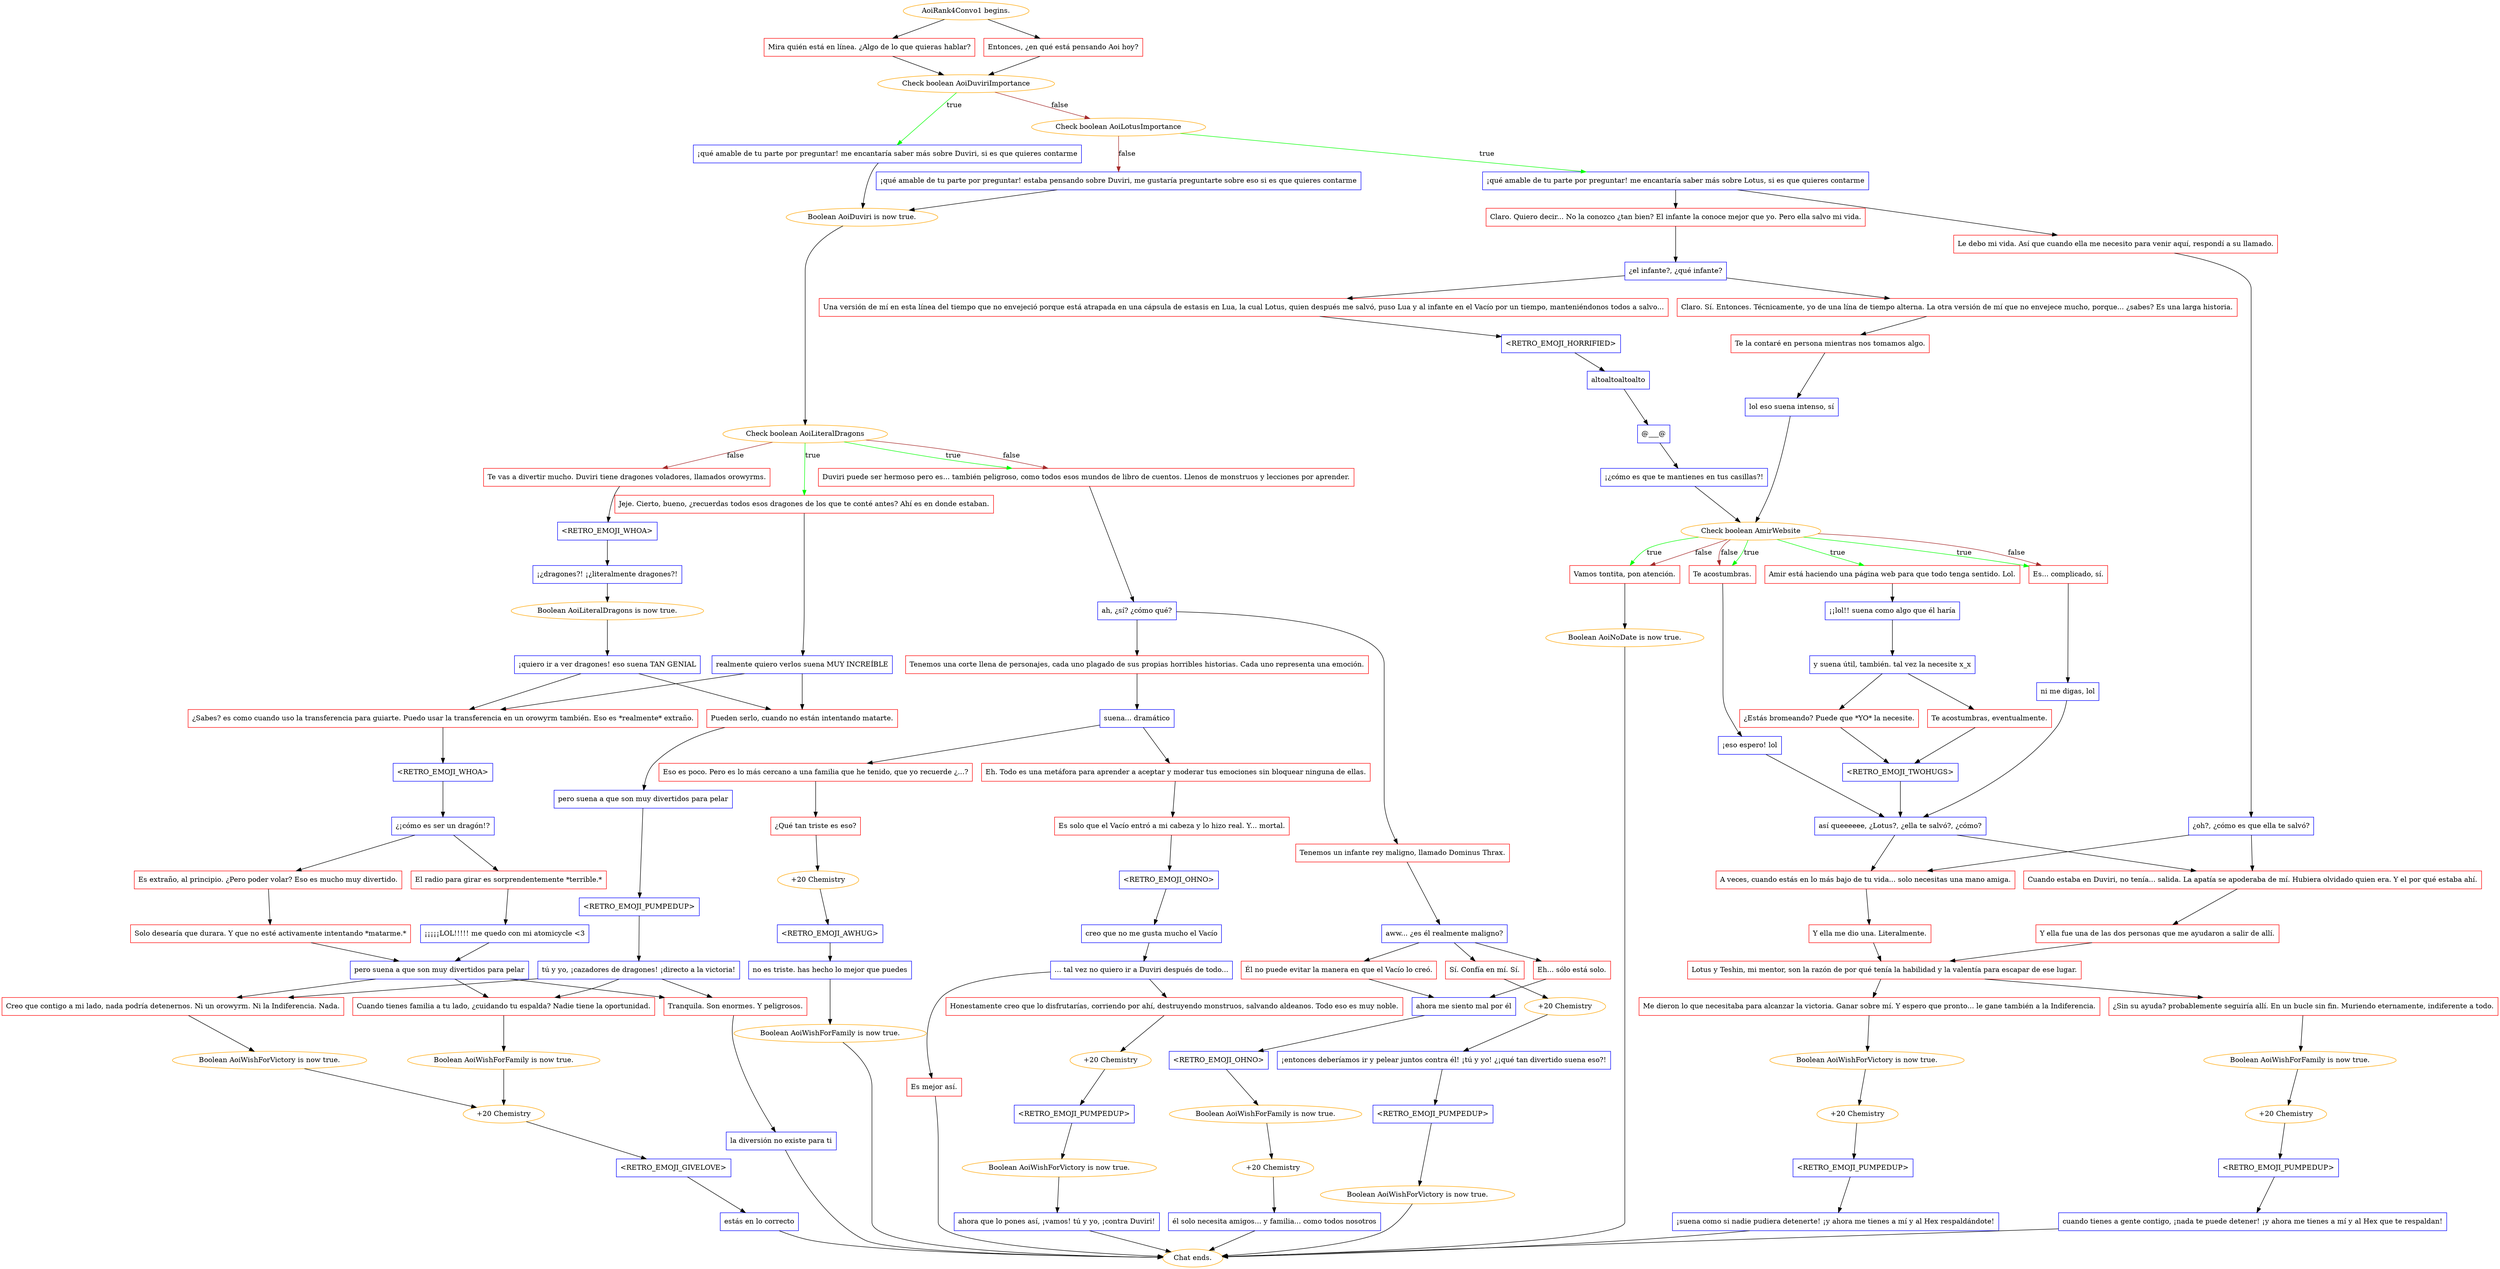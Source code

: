 digraph {
	"AoiRank4Convo1 begins." [color=orange];
		"AoiRank4Convo1 begins." -> j3707093370;
		"AoiRank4Convo1 begins." -> j1906802225;
	j3707093370 [label="Mira quién está en línea. ¿Algo de lo que quieras hablar?",shape=box,color=red];
		j3707093370 -> j1809401539;
	j1906802225 [label="Entonces, ¿en qué está pensando Aoi hoy?",shape=box,color=red];
		j1906802225 -> j1809401539;
	j1809401539 [label="Check boolean AoiDuviriImportance",color=orange];
		j1809401539 -> j2925277542 [label=true,color=green];
		j1809401539 -> j154481637 [label=false,color=brown];
	j2925277542 [label="¡qué amable de tu parte por preguntar! me encantaría saber más sobre Duviri, si es que quieres contarme",shape=box,color=blue];
		j2925277542 -> j2368671069;
	j154481637 [label="Check boolean AoiLotusImportance",color=orange];
		j154481637 -> j3840387800 [label=true,color=green];
		j154481637 -> j1939437258 [label=false,color=brown];
	j2368671069 [label="Boolean AoiDuviri is now true.",color=orange];
		j2368671069 -> j3275037065;
	j3840387800 [label="¡qué amable de tu parte por preguntar! me encantaría saber más sobre Lotus, si es que quieres contarme",shape=box,color=blue];
		j3840387800 -> j103907041;
		j3840387800 -> j1140579859;
	j1939437258 [label="¡qué amable de tu parte por preguntar! estaba pensando sobre Duviri, me gustaría preguntarte sobre eso si es que quieres contarme",shape=box,color=blue];
		j1939437258 -> j2368671069;
	j3275037065 [label="Check boolean AoiLiteralDragons",color=orange];
		j3275037065 -> j1532485164 [label=true,color=green];
		j3275037065 -> j850031799 [label=true,color=green];
		j3275037065 -> j492373299 [label=false,color=brown];
		j3275037065 -> j850031799 [label=false,color=brown];
	j103907041 [label="Claro. Quiero decir... No la conozco ¿tan bien? El infante la conoce mejor que yo. Pero ella salvo mi vida.",shape=box,color=red];
		j103907041 -> j3176234885;
	j1140579859 [label="Le debo mi vida. Así que cuando ella me necesito para venir aquí, respondí a su llamado.",shape=box,color=red];
		j1140579859 -> j3583388348;
	j1532485164 [label="Jeje. Cierto, bueno, ¿recuerdas todos esos dragones de los que te conté antes? Ahí es en donde estaban.",shape=box,color=red];
		j1532485164 -> j2917714414;
	j850031799 [label="Duviri puede ser hermoso pero es... también peligroso, como todos esos mundos de libro de cuentos. Llenos de monstruos y lecciones por aprender.",shape=box,color=red];
		j850031799 -> j748916231;
	j492373299 [label="Te vas a divertir mucho. Duviri tiene dragones voladores, llamados orowyrms.",shape=box,color=red];
		j492373299 -> j377479419;
	j3176234885 [label="¿el infante?, ¿qué infante?",shape=box,color=blue];
		j3176234885 -> j2394947917;
		j3176234885 -> j1346855435;
	j3583388348 [label="¿oh?, ¿cómo es que ella te salvó?",shape=box,color=blue];
		j3583388348 -> j209495850;
		j3583388348 -> j747550548;
	j2917714414 [label="realmente quiero verlos suena MUY INCREÍBLE",shape=box,color=blue];
		j2917714414 -> j2982183237;
		j2917714414 -> j256095671;
	j748916231 [label="ah, ¿sí? ¿cómo qué?",shape=box,color=blue];
		j748916231 -> j526585940;
		j748916231 -> j1694312901;
	j377479419 [label="<RETRO_EMOJI_WHOA>",shape=box,color=blue];
		j377479419 -> j446970554;
	j2394947917 [label="Una versión de mí en esta línea del tiempo que no envejeció porque está atrapada en una cápsula de estasis en Lua, la cual Lotus, quien después me salvó, puso Lua y al infante en el Vacío por un tiempo, manteniéndonos todos a salvo...",shape=box,color=red];
		j2394947917 -> j667201828;
	j1346855435 [label="Claro. Sí. Entonces. Técnicamente, yo de una lína de tiempo alterna. La otra versión de mí que no envejece mucho, porque... ¿sabes? Es una larga historia.",shape=box,color=red];
		j1346855435 -> j1870080867;
	j209495850 [label="Cuando estaba en Duviri, no tenía... salida. La apatía se apoderaba de mí. Hubiera olvidado quien era. Y el por qué estaba ahí.",shape=box,color=red];
		j209495850 -> j2747168449;
	j747550548 [label="A veces, cuando estás en lo más bajo de tu vida... solo necesitas una mano amiga.",shape=box,color=red];
		j747550548 -> j3217276366;
	j2982183237 [label="¿Sabes? es como cuando uso la transferencia para guiarte. Puedo usar la transferencia en un orowyrm también. Eso es *realmente* extraño.",shape=box,color=red];
		j2982183237 -> j3475685851;
	j256095671 [label="Pueden serlo, cuando no están intentando matarte.",shape=box,color=red];
		j256095671 -> j2536423982;
	j526585940 [label="Tenemos un infante rey maligno, llamado Dominus Thrax.",shape=box,color=red];
		j526585940 -> j2369813941;
	j1694312901 [label="Tenemos una corte llena de personajes, cada uno plagado de sus propias horribles historias. Cada uno representa una emoción.",shape=box,color=red];
		j1694312901 -> j749575855;
	j446970554 [label="¡¿dragones?! ¡¿literalmente dragones?!",shape=box,color=blue];
		j446970554 -> j2268578381;
	j667201828 [label="<RETRO_EMOJI_HORRIFIED>",shape=box,color=blue];
		j667201828 -> j2178763266;
	j1870080867 [label="Te la contaré en persona mientras nos tomamos algo.",shape=box,color=red];
		j1870080867 -> j1253859122;
	j2747168449 [label="Y ella fue una de las dos personas que me ayudaron a salir de allí.",shape=box,color=red];
		j2747168449 -> j2004815033;
	j3217276366 [label="Y ella me dio una. Literalmente.",shape=box,color=red];
		j3217276366 -> j2004815033;
	j3475685851 [label="<RETRO_EMOJI_WHOA>",shape=box,color=blue];
		j3475685851 -> j454270672;
	j2536423982 [label="pero suena a que son muy divertidos para pelar",shape=box,color=blue];
		j2536423982 -> j1797798009;
	j2369813941 [label="aww... ¿es él realmente maligno?",shape=box,color=blue];
		j2369813941 -> j4289043047;
		j2369813941 -> j1570597445;
		j2369813941 -> j3194124758;
	j749575855 [label="suena... dramático",shape=box,color=blue];
		j749575855 -> j2762894825;
		j749575855 -> j872591297;
	j2268578381 [label="Boolean AoiLiteralDragons is now true.",color=orange];
		j2268578381 -> j3042315661;
	j2178763266 [label="altoaltoaltoalto",shape=box,color=blue];
		j2178763266 -> j219386055;
	j1253859122 [label="lol eso suena intenso, sí",shape=box,color=blue];
		j1253859122 -> j3403710368;
	j2004815033 [label="Lotus y Teshin, mi mentor, son la razón de por qué tenía la habilidad y la valentía para escapar de ese lugar.",shape=box,color=red];
		j2004815033 -> j1988610940;
		j2004815033 -> j3195215758;
	j454270672 [label="¿¡cómo es ser un dragón!?",shape=box,color=blue];
		j454270672 -> j27350084;
		j454270672 -> j1664269208;
	j1797798009 [label="<RETRO_EMOJI_PUMPEDUP>",shape=box,color=blue];
		j1797798009 -> j810667495;
	j4289043047 [label="Sí. Confía en mí. Sí.",shape=box,color=red];
		j4289043047 -> j1012189578;
	j1570597445 [label="Eh... sólo está solo.",shape=box,color=red];
		j1570597445 -> j3790793084;
	j3194124758 [label="Él no puede evitar la manera en que el Vacío lo creó.",shape=box,color=red];
		j3194124758 -> j3790793084;
	j2762894825 [label="Eso es poco. Pero es lo más cercano a una familia que he tenido, que yo recuerde ¿...?",shape=box,color=red];
		j2762894825 -> j313597400;
	j872591297 [label="Eh. Todo es una metáfora para aprender a aceptar y moderar tus emociones sin bloquear ninguna de ellas.",shape=box,color=red];
		j872591297 -> j1474617351;
	j3042315661 [label="¡quiero ir a ver dragones! eso suena TAN GENIAL",shape=box,color=blue];
		j3042315661 -> j2982183237;
		j3042315661 -> j256095671;
	j219386055 [label="@___@",shape=box,color=blue];
		j219386055 -> j2641023609;
	j3403710368 [label="Check boolean AmirWebsite",color=orange];
		j3403710368 -> j3616646915 [label=true,color=green];
		j3403710368 -> j3374820040 [label=true,color=green];
		j3403710368 -> j1650649180 [label=true,color=green];
		j3403710368 -> j1614717942 [label=true,color=green];
		j3403710368 -> j3374820040 [label=false,color=brown];
		j3403710368 -> j1650649180 [label=false,color=brown];
		j3403710368 -> j1614717942 [label=false,color=brown];
	j1988610940 [label="¿Sin su ayuda? probablemente seguiría allí. En un bucle sin fin. Muriendo eternamente, indiferente a todo.",shape=box,color=red];
		j1988610940 -> j3079721886;
	j3195215758 [label="Me dieron lo que necesitaba para alcanzar la victoria. Ganar sobre mí. Y espero que pronto... le gane también a la Indiferencia.",shape=box,color=red];
		j3195215758 -> j3928828269;
	j27350084 [label="El radio para girar es sorprendentemente *terrible.*",shape=box,color=red];
		j27350084 -> j4118773810;
	j1664269208 [label="Es extraño, al principio. ¿Pero poder volar? Eso es mucho muy divertido.",shape=box,color=red];
		j1664269208 -> j2164171005;
	j810667495 [label="tú y yo, ¡cazadores de dragones! ¡directo a la victoria!",shape=box,color=blue];
		j810667495 -> j32258482;
		j810667495 -> j1838864050;
		j810667495 -> j1207935106;
	j1012189578 [label="+20 Chemistry",color=orange];
		j1012189578 -> j956178827;
	j3790793084 [label="ahora me siento mal por él",shape=box,color=blue];
		j3790793084 -> j2400513023;
	j313597400 [label="¿Qué tan triste es eso?",shape=box,color=red];
		j313597400 -> j3919947559;
	j1474617351 [label="Es solo que el Vacío entró a mi cabeza y lo hizo real. Y... mortal.",shape=box,color=red];
		j1474617351 -> j1722499904;
	j2641023609 [label="¡¿cómo es que te mantienes en tus casillas?!",shape=box,color=blue];
		j2641023609 -> j3403710368;
	j3616646915 [label="Amir está haciendo una página web para que todo tenga sentido. Lol.",shape=box,color=red];
		j3616646915 -> j4284640746;
	j3374820040 [label="Es... complicado, sí.",shape=box,color=red];
		j3374820040 -> j3095840264;
	j1650649180 [label="Te acostumbras.",shape=box,color=red];
		j1650649180 -> j1245292169;
	j1614717942 [label="Vamos tontita, pon atención.",shape=box,color=red];
		j1614717942 -> j2246494386;
	j3079721886 [label="Boolean AoiWishForFamily is now true.",color=orange];
		j3079721886 -> j1795378073;
	j3928828269 [label="Boolean AoiWishForVictory is now true.",color=orange];
		j3928828269 -> j1191317410;
	j4118773810 [label="¡¡¡¡¡LOL!!!!! me quedo con mi atomicycle <3",shape=box,color=blue];
		j4118773810 -> j2348484607;
	j2164171005 [label="Solo desearía que durara. Y que no esté activamente intentando *matarme.*",shape=box,color=red];
		j2164171005 -> j2348484607;
	j32258482 [label="Creo que contigo a mi lado, nada podría detenernos. Ni un orowyrm. Ni la Indiferencia. Nada.",shape=box,color=red];
		j32258482 -> j3253375216;
	j1838864050 [label="Cuando tienes familia a tu lado, ¿cuidando tu espalda? Nadie tiene la oportunidad.",shape=box,color=red];
		j1838864050 -> j3143208115;
	j1207935106 [label="Tranquila. Son enormes. Y peligrosos.",shape=box,color=red];
		j1207935106 -> j1795425299;
	j956178827 [label="¡entonces deberíamos ir y pelear juntos contra él! ¡tú y yo! ¿¡qué tan divertido suena eso?!",shape=box,color=blue];
		j956178827 -> j3272168861;
	j2400513023 [label="<RETRO_EMOJI_OHNO>",shape=box,color=blue];
		j2400513023 -> j2735979807;
	j3919947559 [label="+20 Chemistry",color=orange];
		j3919947559 -> j3561576692;
	j1722499904 [label="<RETRO_EMOJI_OHNO>",shape=box,color=blue];
		j1722499904 -> j51528354;
	j4284640746 [label="¡¡lol!! suena como algo que él haría",shape=box,color=blue];
		j4284640746 -> j3816678201;
	j3095840264 [label="ni me digas, lol",shape=box,color=blue];
		j3095840264 -> j2429496054;
	j1245292169 [label="¡eso espero! lol",shape=box,color=blue];
		j1245292169 -> j2429496054;
	j2246494386 [label="Boolean AoiNoDate is now true.",color=orange];
		j2246494386 -> "Chat ends.";
	j1795378073 [label="+20 Chemistry",color=orange];
		j1795378073 -> j2910481498;
	j1191317410 [label="+20 Chemistry",color=orange];
		j1191317410 -> j1740332318;
	j2348484607 [label="pero suena a que son muy divertidos para pelar",shape=box,color=blue];
		j2348484607 -> j32258482;
		j2348484607 -> j1838864050;
		j2348484607 -> j1207935106;
	j3253375216 [label="Boolean AoiWishForVictory is now true.",color=orange];
		j3253375216 -> j2923885972;
	j3143208115 [label="Boolean AoiWishForFamily is now true.",color=orange];
		j3143208115 -> j2923885972;
	j1795425299 [label="la diversión no existe para ti",shape=box,color=blue];
		j1795425299 -> "Chat ends.";
	j3272168861 [label="<RETRO_EMOJI_PUMPEDUP>",shape=box,color=blue];
		j3272168861 -> j1215465885;
	j2735979807 [label="Boolean AoiWishForFamily is now true.",color=orange];
		j2735979807 -> j3028514894;
	j3561576692 [label="<RETRO_EMOJI_AWHUG>",shape=box,color=blue];
		j3561576692 -> j2785089748;
	j51528354 [label="creo que no me gusta mucho el Vacío",shape=box,color=blue];
		j51528354 -> j4086466314;
	j3816678201 [label="y suena útil, también. tal vez la necesite x_x",shape=box,color=blue];
		j3816678201 -> j2201942055;
		j3816678201 -> j3807369816;
	j2429496054 [label="así queeeeee, ¿Lotus?, ¿ella te salvó?, ¿cómo?",shape=box,color=blue];
		j2429496054 -> j209495850;
		j2429496054 -> j747550548;
	"Chat ends." [color=orange];
	j2910481498 [label="<RETRO_EMOJI_PUMPEDUP>",shape=box,color=blue];
		j2910481498 -> j409018491;
	j1740332318 [label="<RETRO_EMOJI_PUMPEDUP>",shape=box,color=blue];
		j1740332318 -> j1893911408;
	j2923885972 [label="+20 Chemistry",color=orange];
		j2923885972 -> j2391478959;
	j1215465885 [label="Boolean AoiWishForVictory is now true.",color=orange];
		j1215465885 -> "Chat ends.";
	j3028514894 [label="+20 Chemistry",color=orange];
		j3028514894 -> j2626057747;
	j2785089748 [label="no es triste. has hecho lo mejor que puedes",shape=box,color=blue];
		j2785089748 -> j3844152326;
	j4086466314 [label="... tal vez no quiero ir a Duviri después de todo...",shape=box,color=blue];
		j4086466314 -> j432158125;
		j4086466314 -> j2368992163;
	j2201942055 [label="¿Estás bromeando? Puede que *YO* la necesite.",shape=box,color=red];
		j2201942055 -> j2079270273;
	j3807369816 [label="Te acostumbras, eventualmente.",shape=box,color=red];
		j3807369816 -> j2079270273;
	j409018491 [label="cuando tienes a gente contigo, ¡nada te puede detener! ¡y ahora me tienes a mí y al Hex que te respaldan!",shape=box,color=blue];
		j409018491 -> "Chat ends.";
	j1893911408 [label="¡suena como si nadie pudiera detenerte! ¡y ahora me tienes a mí y al Hex respaldándote!",shape=box,color=blue];
		j1893911408 -> "Chat ends.";
	j2391478959 [label="<RETRO_EMOJI_GIVELOVE>",shape=box,color=blue];
		j2391478959 -> j2341203342;
	j2626057747 [label="él solo necesita amigos... y familia... como todos nosotros",shape=box,color=blue];
		j2626057747 -> "Chat ends.";
	j3844152326 [label="Boolean AoiWishForFamily is now true.",color=orange];
		j3844152326 -> "Chat ends.";
	j432158125 [label="Es mejor así.",shape=box,color=red];
		j432158125 -> "Chat ends.";
	j2368992163 [label="Honestamente creo que lo disfrutarías, corriendo por ahí, destruyendo monstruos, salvando aldeanos. Todo eso es muy noble.",shape=box,color=red];
		j2368992163 -> j3362456679;
	j2079270273 [label="<RETRO_EMOJI_TWOHUGS>",shape=box,color=blue];
		j2079270273 -> j2429496054;
	j2341203342 [label="estás en lo correcto",shape=box,color=blue];
		j2341203342 -> "Chat ends.";
	j3362456679 [label="+20 Chemistry",color=orange];
		j3362456679 -> j1728199314;
	j1728199314 [label="<RETRO_EMOJI_PUMPEDUP>",shape=box,color=blue];
		j1728199314 -> j895356593;
	j895356593 [label="Boolean AoiWishForVictory is now true.",color=orange];
		j895356593 -> j3800413981;
	j3800413981 [label="ahora que lo pones así, ¡vamos! tú y yo, ¡contra Duviri!",shape=box,color=blue];
		j3800413981 -> "Chat ends.";
}